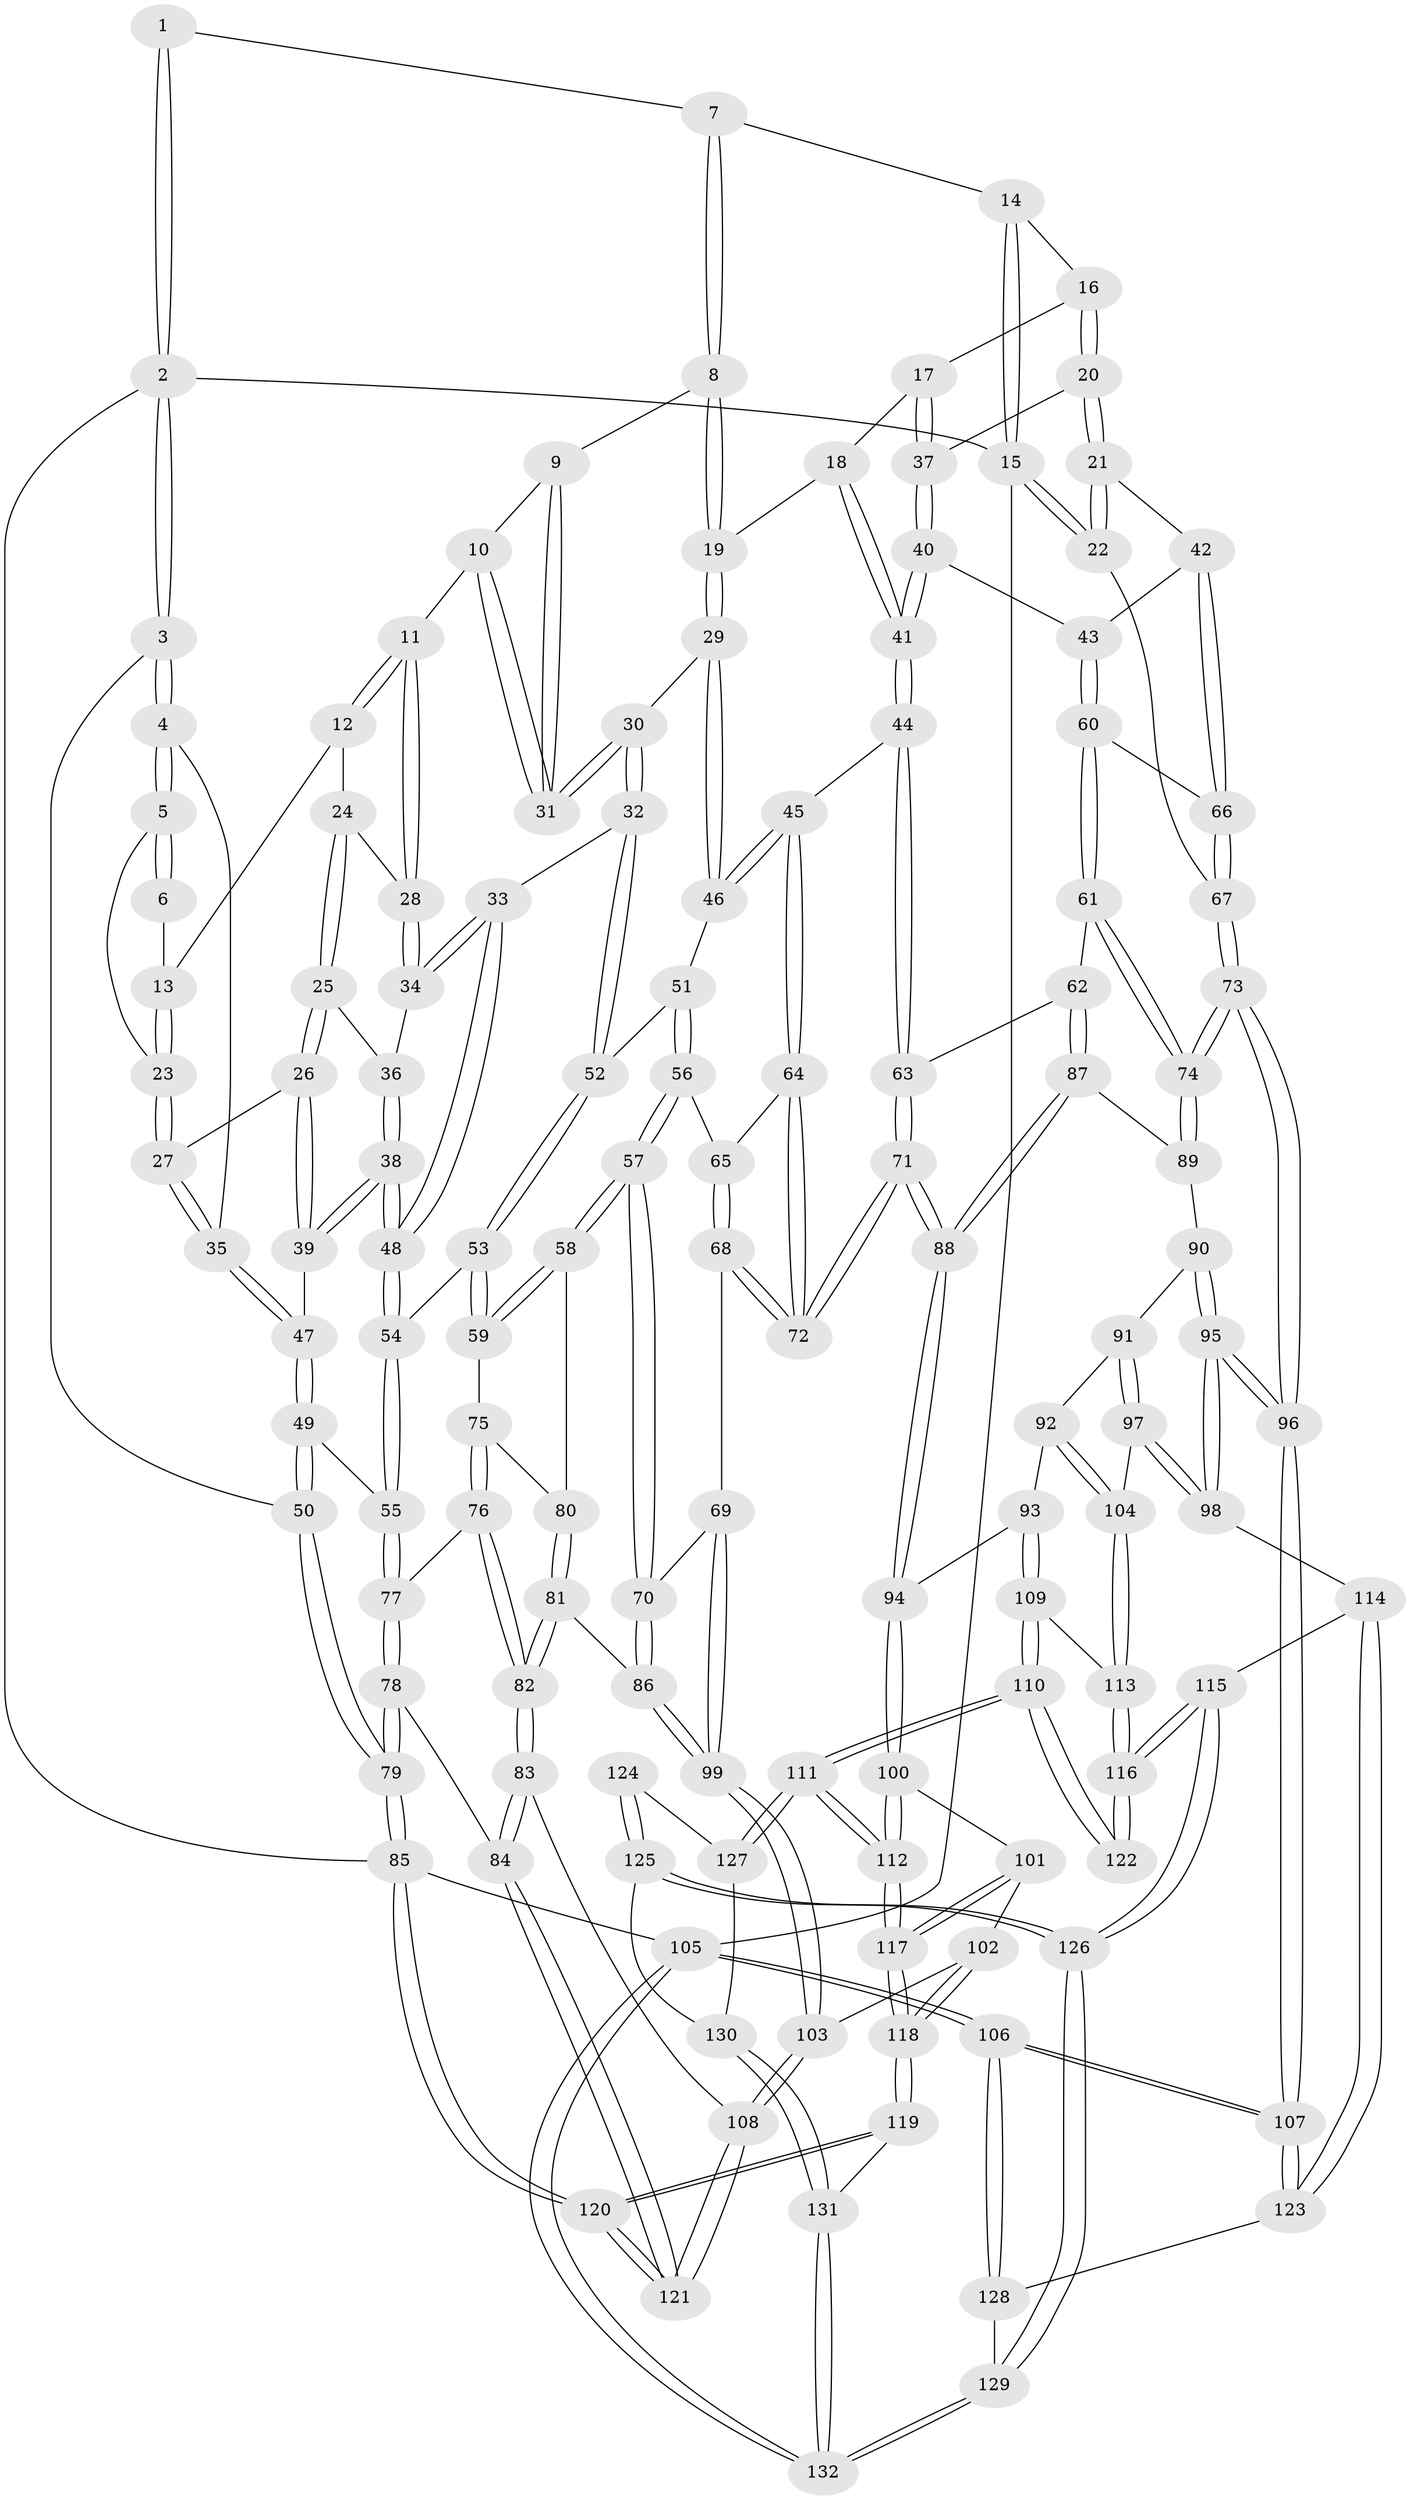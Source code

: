// Generated by graph-tools (version 1.1) at 2025/38/03/09/25 02:38:43]
// undirected, 132 vertices, 327 edges
graph export_dot {
graph [start="1"]
  node [color=gray90,style=filled];
  1 [pos="+0.236888807985465+0"];
  2 [pos="+0+0"];
  3 [pos="+0+0.16144718369629196"];
  4 [pos="+0+0.15710446752333193"];
  5 [pos="+0.06365796084261681+0.10776919007117847"];
  6 [pos="+0.23669132796911282+0"];
  7 [pos="+0.5736600636472547+0"];
  8 [pos="+0.5302072462005516+0.019447590839635424"];
  9 [pos="+0.4470652474919328+0.07353518126171767"];
  10 [pos="+0.35763177650864036+0.09040008856267567"];
  11 [pos="+0.354043177486024+0.08820299330243905"];
  12 [pos="+0.2662777130154563+0"];
  13 [pos="+0.2518367668644908+0"];
  14 [pos="+0.6498554015552693+0"];
  15 [pos="+1+0"];
  16 [pos="+0.6894086831541578+0"];
  17 [pos="+0.6905848098860258+0.1347001452794289"];
  18 [pos="+0.6251095012924688+0.16330908993422638"];
  19 [pos="+0.551285057875254+0.1451717175726682"];
  20 [pos="+0.8604209585837929+0.11999282111983749"];
  21 [pos="+0.8721400045096589+0.12387384622561433"];
  22 [pos="+1+0"];
  23 [pos="+0.14177997734428496+0.10834838903577051"];
  24 [pos="+0.2587549096888859+0.04145122989422084"];
  25 [pos="+0.23403954343722047+0.1607078868351541"];
  26 [pos="+0.1747484644372383+0.18175320419619"];
  27 [pos="+0.1716800279568992+0.1803356263341406"];
  28 [pos="+0.3126927142108904+0.16363399160331227"];
  29 [pos="+0.5382229415825426+0.16275585865019715"];
  30 [pos="+0.42002657945906496+0.2209900807866266"];
  31 [pos="+0.4139716147514768+0.19843294585784801"];
  32 [pos="+0.4124255907898257+0.23412351834057477"];
  33 [pos="+0.32914029982645365+0.2262083519914245"];
  34 [pos="+0.3029173312978729+0.198416454568628"];
  35 [pos="+0.07425261431765565+0.2008163156934484"];
  36 [pos="+0.25773165233562295+0.17967817793983984"];
  37 [pos="+0.7499525742877543+0.16577753032517273"];
  38 [pos="+0.215412661036292+0.2986061066693748"];
  39 [pos="+0.1848882987948663+0.2784504609081216"];
  40 [pos="+0.7317814721653376+0.27748078570751594"];
  41 [pos="+0.6698391011136546+0.2963658274221737"];
  42 [pos="+0.9273838282922139+0.2707345254982855"];
  43 [pos="+0.7386426797624447+0.2806143825304672"];
  44 [pos="+0.6278035317243067+0.3385349859442881"];
  45 [pos="+0.6061624794982858+0.34016870165078483"];
  46 [pos="+0.5778980839763082+0.30813475910914095"];
  47 [pos="+0.11749177054720214+0.289714359534776"];
  48 [pos="+0.23994465715089253+0.3232340070512928"];
  49 [pos="+0.06312487958959238+0.35804928349324927"];
  50 [pos="+0+0.31105575071755953"];
  51 [pos="+0.426477336825027+0.26483070088791977"];
  52 [pos="+0.41722932256835+0.25387750349543126"];
  53 [pos="+0.30924235704900344+0.40431242806832035"];
  54 [pos="+0.24830381013676542+0.3640820786720575"];
  55 [pos="+0.12956563209988814+0.43175301085203166"];
  56 [pos="+0.45742909262476106+0.36020849774220126"];
  57 [pos="+0.38770754513792915+0.4751381869271276"];
  58 [pos="+0.38113717122954144+0.47132689287116547"];
  59 [pos="+0.30965018389515403+0.4049946214530331"];
  60 [pos="+0.7992851403994818+0.4133019822300058"];
  61 [pos="+0.7922384525928424+0.43131440370128993"];
  62 [pos="+0.7676291232309065+0.47644870999606365"];
  63 [pos="+0.6882275646307409+0.42295001132950055"];
  64 [pos="+0.58682858812775+0.35841685116232774"];
  65 [pos="+0.492900544930498+0.3646739347950732"];
  66 [pos="+0.9457684873775787+0.28962606364206284"];
  67 [pos="+1+0.38631489485968834"];
  68 [pos="+0.5091829055419516+0.5330530233324623"];
  69 [pos="+0.4433658856627581+0.5285447378704908"];
  70 [pos="+0.3977097819854274+0.48945829931327706"];
  71 [pos="+0.5391379637869235+0.5471257378862141"];
  72 [pos="+0.5215211139154129+0.5347008173692039"];
  73 [pos="+1+0.42418843497090103"];
  74 [pos="+1+0.4356658022095327"];
  75 [pos="+0.21499992747758936+0.5136734264989253"];
  76 [pos="+0.21398613731539184+0.5141856346487278"];
  77 [pos="+0.12697138377925324+0.4585846448014699"];
  78 [pos="+0+0.6563261027566963"];
  79 [pos="+0+0.7088761776462845"];
  80 [pos="+0.2807450788357448+0.5217551201733096"];
  81 [pos="+0.25646632005842823+0.6142732553157882"];
  82 [pos="+0.21874511886960407+0.6240939375511728"];
  83 [pos="+0.17695744730990143+0.6638218028829125"];
  84 [pos="+0.1606014118252426+0.6750092244559027"];
  85 [pos="+0+1"];
  86 [pos="+0.2611692051476453+0.6139994011738039"];
  87 [pos="+0.7694092055165676+0.4857276109892269"];
  88 [pos="+0.5687803094416783+0.5789439012207033"];
  89 [pos="+0.7740801747287464+0.4924346016530627"];
  90 [pos="+0.7741599979275064+0.49264875744651426"];
  91 [pos="+0.7774884420814975+0.5264323009377542"];
  92 [pos="+0.6912053859127598+0.6242678885831707"];
  93 [pos="+0.5965806789606298+0.6391585154688466"];
  94 [pos="+0.5886299817130121+0.6335671352749841"];
  95 [pos="+1+0.6318641038594953"];
  96 [pos="+1+0.6301601453708605"];
  97 [pos="+0.8391544664937612+0.6599973520259049"];
  98 [pos="+0.9405627158279086+0.7035301310683999"];
  99 [pos="+0.3839465174119399+0.6625235104123253"];
  100 [pos="+0.5444563397485311+0.6780194950978989"];
  101 [pos="+0.4544956085562657+0.7206948450834332"];
  102 [pos="+0.4356560432870721+0.7164353366480036"];
  103 [pos="+0.3886806970740219+0.698849626490442"];
  104 [pos="+0.7806791498998289+0.6798790600877599"];
  105 [pos="+1+1"];
  106 [pos="+1+1"];
  107 [pos="+1+0.8347408766959789"];
  108 [pos="+0.37158010050408674+0.7184913881981911"];
  109 [pos="+0.6699155688904829+0.7674101374388435"];
  110 [pos="+0.6146326307421611+0.829118231520936"];
  111 [pos="+0.5830840106110363+0.8544712197934495"];
  112 [pos="+0.5387281938905379+0.8777034014991107"];
  113 [pos="+0.688827065686614+0.768278960137018"];
  114 [pos="+0.8950511253434186+0.7760430344304499"];
  115 [pos="+0.7869175550165007+0.8413529212327973"];
  116 [pos="+0.7676346850125753+0.830279707893564"];
  117 [pos="+0.5367096336753705+0.8793407502204698"];
  118 [pos="+0.41816979514186137+1"];
  119 [pos="+0.38269862380674535+1"];
  120 [pos="+0.3052989025543463+1"];
  121 [pos="+0.2876441176459902+0.8766079461509226"];
  122 [pos="+0.6951826829932485+0.8826665039784399"];
  123 [pos="+0.9159424157619638+0.8884629472010184"];
  124 [pos="+0.6956067727858877+0.8846789809844219"];
  125 [pos="+0.7528198684261596+0.9235321164445747"];
  126 [pos="+0.7885456819242321+0.9316273857516983"];
  127 [pos="+0.6835482902463164+0.9165334833559268"];
  128 [pos="+0.9101120960988913+0.9208031553345581"];
  129 [pos="+0.8008109775050064+0.9666294437543563"];
  130 [pos="+0.6848479927416281+0.9185486988361019"];
  131 [pos="+0.5859497466773669+1"];
  132 [pos="+0.7468243191862983+1"];
  1 -- 2;
  1 -- 2;
  1 -- 7;
  2 -- 3;
  2 -- 3;
  2 -- 15;
  2 -- 85;
  3 -- 4;
  3 -- 4;
  3 -- 50;
  4 -- 5;
  4 -- 5;
  4 -- 35;
  5 -- 6;
  5 -- 6;
  5 -- 23;
  6 -- 13;
  7 -- 8;
  7 -- 8;
  7 -- 14;
  8 -- 9;
  8 -- 19;
  8 -- 19;
  9 -- 10;
  9 -- 31;
  9 -- 31;
  10 -- 11;
  10 -- 31;
  10 -- 31;
  11 -- 12;
  11 -- 12;
  11 -- 28;
  11 -- 28;
  12 -- 13;
  12 -- 24;
  13 -- 23;
  13 -- 23;
  14 -- 15;
  14 -- 15;
  14 -- 16;
  15 -- 22;
  15 -- 22;
  15 -- 105;
  16 -- 17;
  16 -- 20;
  16 -- 20;
  17 -- 18;
  17 -- 37;
  17 -- 37;
  18 -- 19;
  18 -- 41;
  18 -- 41;
  19 -- 29;
  19 -- 29;
  20 -- 21;
  20 -- 21;
  20 -- 37;
  21 -- 22;
  21 -- 22;
  21 -- 42;
  22 -- 67;
  23 -- 27;
  23 -- 27;
  24 -- 25;
  24 -- 25;
  24 -- 28;
  25 -- 26;
  25 -- 26;
  25 -- 36;
  26 -- 27;
  26 -- 39;
  26 -- 39;
  27 -- 35;
  27 -- 35;
  28 -- 34;
  28 -- 34;
  29 -- 30;
  29 -- 46;
  29 -- 46;
  30 -- 31;
  30 -- 31;
  30 -- 32;
  30 -- 32;
  32 -- 33;
  32 -- 52;
  32 -- 52;
  33 -- 34;
  33 -- 34;
  33 -- 48;
  33 -- 48;
  34 -- 36;
  35 -- 47;
  35 -- 47;
  36 -- 38;
  36 -- 38;
  37 -- 40;
  37 -- 40;
  38 -- 39;
  38 -- 39;
  38 -- 48;
  38 -- 48;
  39 -- 47;
  40 -- 41;
  40 -- 41;
  40 -- 43;
  41 -- 44;
  41 -- 44;
  42 -- 43;
  42 -- 66;
  42 -- 66;
  43 -- 60;
  43 -- 60;
  44 -- 45;
  44 -- 63;
  44 -- 63;
  45 -- 46;
  45 -- 46;
  45 -- 64;
  45 -- 64;
  46 -- 51;
  47 -- 49;
  47 -- 49;
  48 -- 54;
  48 -- 54;
  49 -- 50;
  49 -- 50;
  49 -- 55;
  50 -- 79;
  50 -- 79;
  51 -- 52;
  51 -- 56;
  51 -- 56;
  52 -- 53;
  52 -- 53;
  53 -- 54;
  53 -- 59;
  53 -- 59;
  54 -- 55;
  54 -- 55;
  55 -- 77;
  55 -- 77;
  56 -- 57;
  56 -- 57;
  56 -- 65;
  57 -- 58;
  57 -- 58;
  57 -- 70;
  57 -- 70;
  58 -- 59;
  58 -- 59;
  58 -- 80;
  59 -- 75;
  60 -- 61;
  60 -- 61;
  60 -- 66;
  61 -- 62;
  61 -- 74;
  61 -- 74;
  62 -- 63;
  62 -- 87;
  62 -- 87;
  63 -- 71;
  63 -- 71;
  64 -- 65;
  64 -- 72;
  64 -- 72;
  65 -- 68;
  65 -- 68;
  66 -- 67;
  66 -- 67;
  67 -- 73;
  67 -- 73;
  68 -- 69;
  68 -- 72;
  68 -- 72;
  69 -- 70;
  69 -- 99;
  69 -- 99;
  70 -- 86;
  70 -- 86;
  71 -- 72;
  71 -- 72;
  71 -- 88;
  71 -- 88;
  73 -- 74;
  73 -- 74;
  73 -- 96;
  73 -- 96;
  74 -- 89;
  74 -- 89;
  75 -- 76;
  75 -- 76;
  75 -- 80;
  76 -- 77;
  76 -- 82;
  76 -- 82;
  77 -- 78;
  77 -- 78;
  78 -- 79;
  78 -- 79;
  78 -- 84;
  79 -- 85;
  79 -- 85;
  80 -- 81;
  80 -- 81;
  81 -- 82;
  81 -- 82;
  81 -- 86;
  82 -- 83;
  82 -- 83;
  83 -- 84;
  83 -- 84;
  83 -- 108;
  84 -- 121;
  84 -- 121;
  85 -- 120;
  85 -- 120;
  85 -- 105;
  86 -- 99;
  86 -- 99;
  87 -- 88;
  87 -- 88;
  87 -- 89;
  88 -- 94;
  88 -- 94;
  89 -- 90;
  90 -- 91;
  90 -- 95;
  90 -- 95;
  91 -- 92;
  91 -- 97;
  91 -- 97;
  92 -- 93;
  92 -- 104;
  92 -- 104;
  93 -- 94;
  93 -- 109;
  93 -- 109;
  94 -- 100;
  94 -- 100;
  95 -- 96;
  95 -- 96;
  95 -- 98;
  95 -- 98;
  96 -- 107;
  96 -- 107;
  97 -- 98;
  97 -- 98;
  97 -- 104;
  98 -- 114;
  99 -- 103;
  99 -- 103;
  100 -- 101;
  100 -- 112;
  100 -- 112;
  101 -- 102;
  101 -- 117;
  101 -- 117;
  102 -- 103;
  102 -- 118;
  102 -- 118;
  103 -- 108;
  103 -- 108;
  104 -- 113;
  104 -- 113;
  105 -- 106;
  105 -- 106;
  105 -- 132;
  105 -- 132;
  106 -- 107;
  106 -- 107;
  106 -- 128;
  106 -- 128;
  107 -- 123;
  107 -- 123;
  108 -- 121;
  108 -- 121;
  109 -- 110;
  109 -- 110;
  109 -- 113;
  110 -- 111;
  110 -- 111;
  110 -- 122;
  110 -- 122;
  111 -- 112;
  111 -- 112;
  111 -- 127;
  111 -- 127;
  112 -- 117;
  112 -- 117;
  113 -- 116;
  113 -- 116;
  114 -- 115;
  114 -- 123;
  114 -- 123;
  115 -- 116;
  115 -- 116;
  115 -- 126;
  115 -- 126;
  116 -- 122;
  116 -- 122;
  117 -- 118;
  117 -- 118;
  118 -- 119;
  118 -- 119;
  119 -- 120;
  119 -- 120;
  119 -- 131;
  120 -- 121;
  120 -- 121;
  123 -- 128;
  124 -- 125;
  124 -- 125;
  124 -- 127;
  125 -- 126;
  125 -- 126;
  125 -- 130;
  126 -- 129;
  126 -- 129;
  127 -- 130;
  128 -- 129;
  129 -- 132;
  129 -- 132;
  130 -- 131;
  130 -- 131;
  131 -- 132;
  131 -- 132;
}
